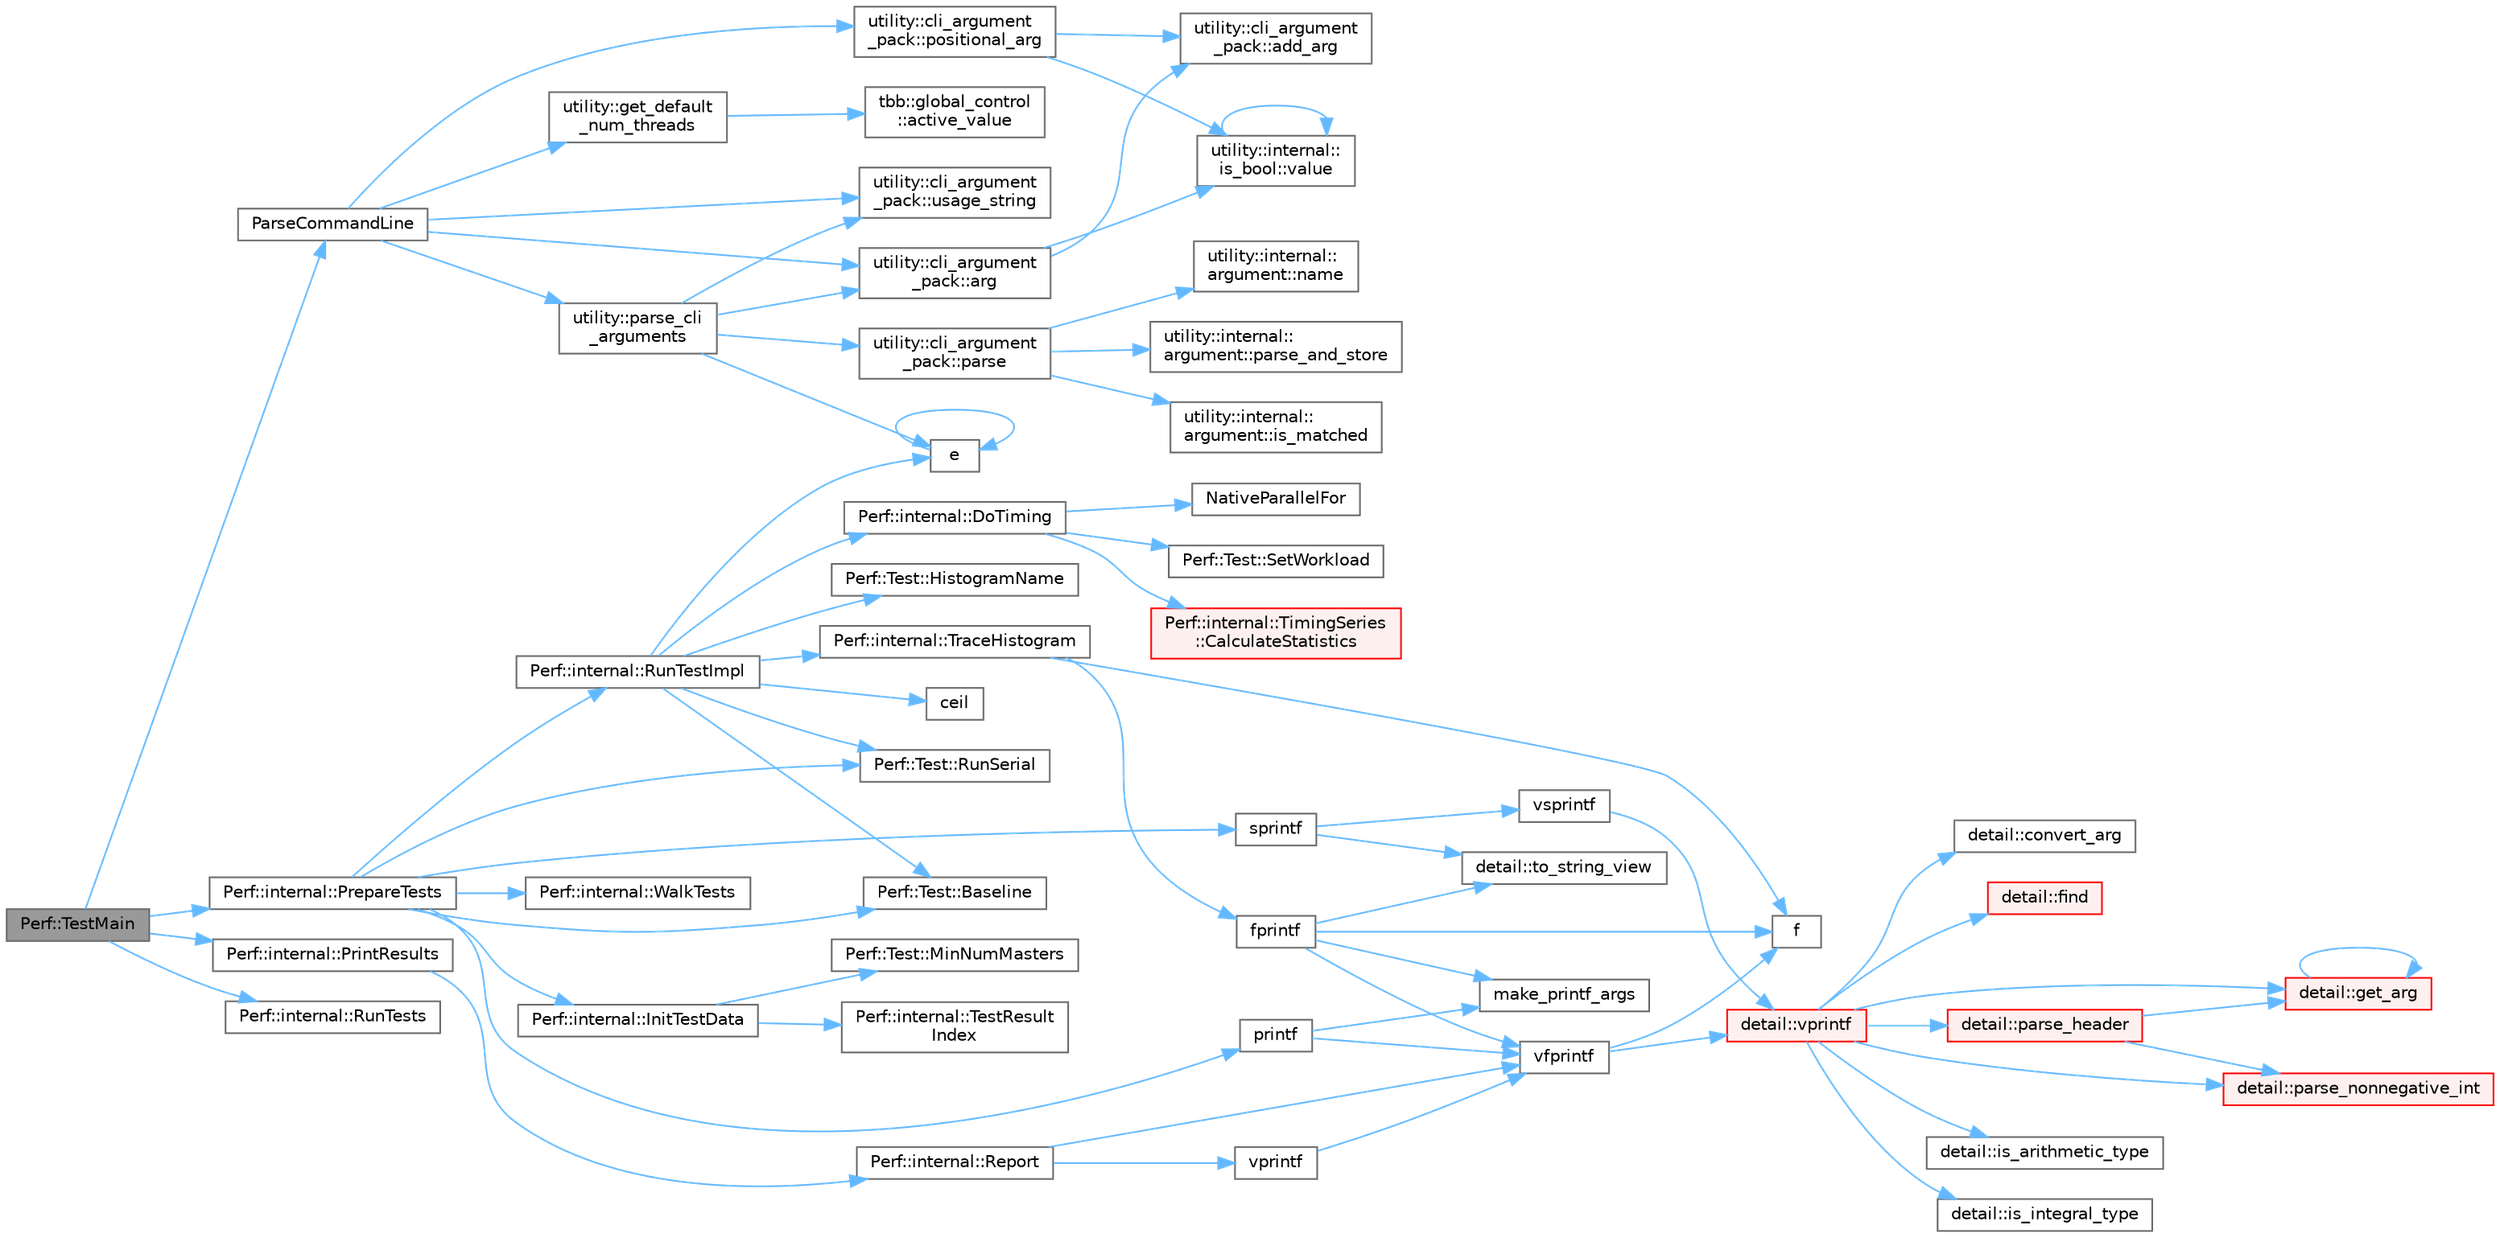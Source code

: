 digraph "Perf::TestMain"
{
 // LATEX_PDF_SIZE
  bgcolor="transparent";
  edge [fontname=Helvetica,fontsize=10,labelfontname=Helvetica,labelfontsize=10];
  node [fontname=Helvetica,fontsize=10,shape=box,height=0.2,width=0.4];
  rankdir="LR";
  Node1 [id="Node000001",label="Perf::TestMain",height=0.2,width=0.4,color="gray40", fillcolor="grey60", style="filled", fontcolor="black",tooltip="Benchmarking session entry point"];
  Node1 -> Node2 [id="edge1_Node000001_Node000002",color="steelblue1",style="solid",tooltip=" "];
  Node2 [id="Node000002",label="ParseCommandLine",height=0.2,width=0.4,color="grey40", fillcolor="white", style="filled",URL="$dining__philosophers_8cpp.html#ae39af6865b87b2551c2043239e9bbe6d",tooltip=" "];
  Node2 -> Node3 [id="edge2_Node000002_Node000003",color="steelblue1",style="solid",tooltip=" "];
  Node3 [id="Node000003",label="utility::cli_argument\l_pack::arg",height=0.2,width=0.4,color="grey40", fillcolor="white", style="filled",URL="$classutility_1_1cli__argument__pack.html#a6fbf22de34c039d07dcc2a93371dccd2",tooltip=" "];
  Node3 -> Node4 [id="edge3_Node000003_Node000004",color="steelblue1",style="solid",tooltip=" "];
  Node4 [id="Node000004",label="utility::cli_argument\l_pack::add_arg",height=0.2,width=0.4,color="grey40", fillcolor="white", style="filled",URL="$classutility_1_1cli__argument__pack.html#ae9d77e671f643cbce799513cbad1b521",tooltip=" "];
  Node3 -> Node5 [id="edge4_Node000003_Node000005",color="steelblue1",style="solid",tooltip=" "];
  Node5 [id="Node000005",label="utility::internal::\lis_bool::value",height=0.2,width=0.4,color="grey40", fillcolor="white", style="filled",URL="$structutility_1_1internal_1_1is__bool.html#a9e899b2b07167e9ac4e6e448db6de089",tooltip=" "];
  Node5 -> Node5 [id="edge5_Node000005_Node000005",color="steelblue1",style="solid",tooltip=" "];
  Node2 -> Node6 [id="edge6_Node000002_Node000006",color="steelblue1",style="solid",tooltip=" "];
  Node6 [id="Node000006",label="utility::get_default\l_num_threads",height=0.2,width=0.4,color="grey40", fillcolor="white", style="filled",URL="$namespaceutility.html#ac45c3f63e4b857b45ea411e6f70ac4e6",tooltip=" "];
  Node6 -> Node7 [id="edge7_Node000006_Node000007",color="steelblue1",style="solid",tooltip=" "];
  Node7 [id="Node000007",label="tbb::global_control\l::active_value",height=0.2,width=0.4,color="grey40", fillcolor="white", style="filled",URL="$classtbb_1_1global__control.html#a8451d931cfc205d896ca2da26fe123ff",tooltip=" "];
  Node2 -> Node8 [id="edge8_Node000002_Node000008",color="steelblue1",style="solid",tooltip=" "];
  Node8 [id="Node000008",label="utility::parse_cli\l_arguments",height=0.2,width=0.4,color="grey40", fillcolor="white", style="filled",URL="$namespaceutility.html#abe6afd617ae93bf41147e2d82c23eb07",tooltip=" "];
  Node8 -> Node3 [id="edge9_Node000008_Node000003",color="steelblue1",style="solid",tooltip=" "];
  Node8 -> Node9 [id="edge10_Node000008_Node000009",color="steelblue1",style="solid",tooltip=" "];
  Node9 [id="Node000009",label="e",height=0.2,width=0.4,color="grey40", fillcolor="white", style="filled",URL="$_cwise__array__power__array_8cpp.html#a9cb86ff854760bf91a154f2724a9101d",tooltip=" "];
  Node9 -> Node9 [id="edge11_Node000009_Node000009",color="steelblue1",style="solid",tooltip=" "];
  Node8 -> Node10 [id="edge12_Node000008_Node000010",color="steelblue1",style="solid",tooltip=" "];
  Node10 [id="Node000010",label="utility::cli_argument\l_pack::parse",height=0.2,width=0.4,color="grey40", fillcolor="white", style="filled",URL="$classutility_1_1cli__argument__pack.html#a2d2ad74e2412fe7a37caebd4344e72c4",tooltip=" "];
  Node10 -> Node11 [id="edge13_Node000010_Node000011",color="steelblue1",style="solid",tooltip=" "];
  Node11 [id="Node000011",label="utility::internal::\largument::is_matched",height=0.2,width=0.4,color="grey40", fillcolor="white", style="filled",URL="$classutility_1_1internal_1_1argument.html#a04d4a0e3ef44468119adf8c9f5d178f7",tooltip=" "];
  Node10 -> Node12 [id="edge14_Node000010_Node000012",color="steelblue1",style="solid",tooltip=" "];
  Node12 [id="Node000012",label="utility::internal::\largument::name",height=0.2,width=0.4,color="grey40", fillcolor="white", style="filled",URL="$classutility_1_1internal_1_1argument.html#af375e897332910e76785a83469e962d9",tooltip=" "];
  Node10 -> Node13 [id="edge15_Node000010_Node000013",color="steelblue1",style="solid",tooltip=" "];
  Node13 [id="Node000013",label="utility::internal::\largument::parse_and_store",height=0.2,width=0.4,color="grey40", fillcolor="white", style="filled",URL="$classutility_1_1internal_1_1argument.html#adb0075ddfc3a518aca921cea60614315",tooltip=" "];
  Node8 -> Node14 [id="edge16_Node000008_Node000014",color="steelblue1",style="solid",tooltip=" "];
  Node14 [id="Node000014",label="utility::cli_argument\l_pack::usage_string",height=0.2,width=0.4,color="grey40", fillcolor="white", style="filled",URL="$classutility_1_1cli__argument__pack.html#ab6094713efb41401d3c1d10a1598fa71",tooltip=" "];
  Node2 -> Node15 [id="edge17_Node000002_Node000015",color="steelblue1",style="solid",tooltip=" "];
  Node15 [id="Node000015",label="utility::cli_argument\l_pack::positional_arg",height=0.2,width=0.4,color="grey40", fillcolor="white", style="filled",URL="$classutility_1_1cli__argument__pack.html#ace1d0f3dbc3ea657a3b202615998e060",tooltip=" "];
  Node15 -> Node4 [id="edge18_Node000015_Node000004",color="steelblue1",style="solid",tooltip=" "];
  Node15 -> Node5 [id="edge19_Node000015_Node000005",color="steelblue1",style="solid",tooltip=" "];
  Node2 -> Node14 [id="edge20_Node000002_Node000014",color="steelblue1",style="solid",tooltip=" "];
  Node1 -> Node16 [id="edge21_Node000001_Node000016",color="steelblue1",style="solid",tooltip=" "];
  Node16 [id="Node000016",label="Perf::internal::PrepareTests",height=0.2,width=0.4,color="grey40", fillcolor="white", style="filled",URL="$namespace_perf_1_1internal.html#a1e19efa6ab5692fe6d502e04f7c3ae16",tooltip=" "];
  Node16 -> Node17 [id="edge22_Node000016_Node000017",color="steelblue1",style="solid",tooltip=" "];
  Node17 [id="Node000017",label="Perf::Test::Baseline",height=0.2,width=0.4,color="grey40", fillcolor="white", style="filled",URL="$class_perf_1_1_test.html#ac3d76a83270f92de9e7e0349d6765f51",tooltip="Functionality, the cost of which has to be factored out from timing results"];
  Node16 -> Node18 [id="edge23_Node000016_Node000018",color="steelblue1",style="solid",tooltip=" "];
  Node18 [id="Node000018",label="Perf::internal::InitTestData",height=0.2,width=0.4,color="grey40", fillcolor="white", style="filled",URL="$namespace_perf_1_1internal.html#a34783781e322333b037dde53e18ab211",tooltip=" "];
  Node18 -> Node19 [id="edge24_Node000018_Node000019",color="steelblue1",style="solid",tooltip=" "];
  Node19 [id="Node000019",label="Perf::Test::MinNumMasters",height=0.2,width=0.4,color="grey40", fillcolor="white", style="filled",URL="$class_perf_1_1_test.html#ac56059ea14218db626951886e7f7f6db",tooltip="Returns minimal number of master threads"];
  Node18 -> Node20 [id="edge25_Node000018_Node000020",color="steelblue1",style="solid",tooltip=" "];
  Node20 [id="Node000020",label="Perf::internal::TestResult\lIndex",height=0.2,width=0.4,color="grey40", fillcolor="white", style="filled",URL="$namespace_perf_1_1internal.html#a61d22a3695b59076975e3b4b957c02fc",tooltip=" "];
  Node16 -> Node21 [id="edge26_Node000016_Node000021",color="steelblue1",style="solid",tooltip=" "];
  Node21 [id="Node000021",label="printf",height=0.2,width=0.4,color="grey40", fillcolor="white", style="filled",URL="$printf_8h.html#aee3ed3a831f25f07e7be3919fff2203a",tooltip=" "];
  Node21 -> Node22 [id="edge27_Node000021_Node000022",color="steelblue1",style="solid",tooltip=" "];
  Node22 [id="Node000022",label="make_printf_args",height=0.2,width=0.4,color="grey40", fillcolor="white", style="filled",URL="$printf_8h.html#a27dcc0efcda04388971dbea3c875f122",tooltip=" "];
  Node21 -> Node23 [id="edge28_Node000021_Node000023",color="steelblue1",style="solid",tooltip=" "];
  Node23 [id="Node000023",label="vfprintf",height=0.2,width=0.4,color="grey40", fillcolor="white", style="filled",URL="$printf_8h.html#abb30aad964fc771fb52cf3ad88649df2",tooltip=" "];
  Node23 -> Node24 [id="edge29_Node000023_Node000024",color="steelblue1",style="solid",tooltip=" "];
  Node24 [id="Node000024",label="f",height=0.2,width=0.4,color="grey40", fillcolor="white", style="filled",URL="$cxx11__tensor__map_8cpp.html#a7f507fea02198f6cb81c86640c7b1a4e",tooltip=" "];
  Node23 -> Node25 [id="edge30_Node000023_Node000025",color="steelblue1",style="solid",tooltip=" "];
  Node25 [id="Node000025",label="detail::vprintf",height=0.2,width=0.4,color="red", fillcolor="#FFF0F0", style="filled",URL="$namespacedetail.html#a1c8c2218e4c822aa8f743fb9c573717f",tooltip=" "];
  Node25 -> Node26 [id="edge31_Node000025_Node000026",color="steelblue1",style="solid",tooltip=" "];
  Node26 [id="Node000026",label="detail::convert_arg",height=0.2,width=0.4,color="grey40", fillcolor="white", style="filled",URL="$namespacedetail.html#a03c11572c9a664266d6925f327dec7f3",tooltip=" "];
  Node25 -> Node27 [id="edge32_Node000025_Node000027",color="steelblue1",style="solid",tooltip=" "];
  Node27 [id="Node000027",label="detail::find",height=0.2,width=0.4,color="red", fillcolor="#FFF0F0", style="filled",URL="$namespacedetail.html#a6b71952fab3dc32f3edb2c3e9811d8d9",tooltip=" "];
  Node25 -> Node29 [id="edge33_Node000025_Node000029",color="steelblue1",style="solid",tooltip=" "];
  Node29 [id="Node000029",label="detail::get_arg",height=0.2,width=0.4,color="red", fillcolor="#FFF0F0", style="filled",URL="$namespacedetail.html#a342ef250e45bd09b2ef666b6fae1c355",tooltip=" "];
  Node29 -> Node29 [id="edge34_Node000029_Node000029",color="steelblue1",style="solid",tooltip=" "];
  Node25 -> Node31 [id="edge35_Node000025_Node000031",color="steelblue1",style="solid",tooltip=" "];
  Node31 [id="Node000031",label="detail::is_arithmetic_type",height=0.2,width=0.4,color="grey40", fillcolor="white", style="filled",URL="$namespacedetail.html#a802c50a56a3495fdab6020b375ba1389",tooltip=" "];
  Node25 -> Node32 [id="edge36_Node000025_Node000032",color="steelblue1",style="solid",tooltip=" "];
  Node32 [id="Node000032",label="detail::is_integral_type",height=0.2,width=0.4,color="grey40", fillcolor="white", style="filled",URL="$namespacedetail.html#a2a60f8d1bee41b803f43fc42b707b5d1",tooltip=" "];
  Node25 -> Node33 [id="edge37_Node000025_Node000033",color="steelblue1",style="solid",tooltip=" "];
  Node33 [id="Node000033",label="detail::parse_header",height=0.2,width=0.4,color="red", fillcolor="#FFF0F0", style="filled",URL="$namespacedetail.html#afc9d93e58b8edb8077f8bc8eee7f4035",tooltip=" "];
  Node33 -> Node29 [id="edge38_Node000033_Node000029",color="steelblue1",style="solid",tooltip=" "];
  Node33 -> Node42 [id="edge39_Node000033_Node000042",color="steelblue1",style="solid",tooltip=" "];
  Node42 [id="Node000042",label="detail::parse_nonnegative_int",height=0.2,width=0.4,color="red", fillcolor="#FFF0F0", style="filled",URL="$namespacedetail.html#a338caba782225e115a9902d4d0835f5f",tooltip=" "];
  Node25 -> Node42 [id="edge40_Node000025_Node000042",color="steelblue1",style="solid",tooltip=" "];
  Node16 -> Node52 [id="edge41_Node000016_Node000052",color="steelblue1",style="solid",tooltip=" "];
  Node52 [id="Node000052",label="Perf::Test::RunSerial",height=0.2,width=0.4,color="grey40", fillcolor="white", style="filled",URL="$class_perf_1_1_test.html#aa36442055c9cd1267cbdf8a0bf431239",tooltip="Executes serial workload equivalent to the one processed by Run()"];
  Node16 -> Node53 [id="edge42_Node000016_Node000053",color="steelblue1",style="solid",tooltip=" "];
  Node53 [id="Node000053",label="Perf::internal::RunTestImpl",height=0.2,width=0.4,color="grey40", fillcolor="white", style="filled",URL="$namespace_perf_1_1internal.html#ae7c1ecb18c89e9517524a67ec7835e07",tooltip="Runs the test function, does statistical processing, and, if title is nonzero, prints results."];
  Node53 -> Node17 [id="edge43_Node000053_Node000017",color="steelblue1",style="solid",tooltip=" "];
  Node53 -> Node54 [id="edge44_Node000053_Node000054",color="steelblue1",style="solid",tooltip=" "];
  Node54 [id="Node000054",label="ceil",height=0.2,width=0.4,color="grey40", fillcolor="white", style="filled",URL="$_array_cwise_unary_ops_8h.html#a63043b6807e8e10fb1adf4667e3664d2",tooltip=" "];
  Node53 -> Node55 [id="edge45_Node000053_Node000055",color="steelblue1",style="solid",tooltip=" "];
  Node55 [id="Node000055",label="Perf::internal::DoTiming",height=0.2,width=0.4,color="grey40", fillcolor="white", style="filled",URL="$namespace_perf_1_1internal.html#ae16df010e69e29fb3768dcbf1a59efd1",tooltip=" "];
  Node55 -> Node56 [id="edge46_Node000055_Node000056",color="steelblue1",style="solid",tooltip=" "];
  Node56 [id="Node000056",label="Perf::internal::TimingSeries\l::CalculateStatistics",height=0.2,width=0.4,color="red", fillcolor="#FFF0F0", style="filled",URL="$struct_perf_1_1internal_1_1_timing_series.html#aeb8ba9bd12c6b8c3c5426cffdf6caec3",tooltip=" "];
  Node55 -> Node60 [id="edge47_Node000055_Node000060",color="steelblue1",style="solid",tooltip=" "];
  Node60 [id="Node000060",label="NativeParallelFor",height=0.2,width=0.4,color="grey40", fillcolor="white", style="filled",URL="$harness_8h.html#ad5b2c9cf4e169014b7919debb3c91d45",tooltip="Execute body(i) in parallel for i in the interval [0,n)."];
  Node55 -> Node61 [id="edge48_Node000055_Node000061",color="steelblue1",style="solid",tooltip=" "];
  Node61 [id="Node000061",label="Perf::Test::SetWorkload",height=0.2,width=0.4,color="grey40", fillcolor="white", style="filled",URL="$class_perf_1_1_test.html#a49e2b75f552355cea43b841bba1237b3",tooltip="Set workload info for the subsequent calls to Run() and RunSerial()"];
  Node53 -> Node9 [id="edge49_Node000053_Node000009",color="steelblue1",style="solid",tooltip=" "];
  Node53 -> Node62 [id="edge50_Node000053_Node000062",color="steelblue1",style="solid",tooltip=" "];
  Node62 [id="Node000062",label="Perf::Test::HistogramName",height=0.2,width=0.4,color="grey40", fillcolor="white", style="filled",URL="$class_perf_1_1_test.html#ad35efcf786542fa445954e196ded268b",tooltip="Specifies if the histogram of individual run times in a series"];
  Node53 -> Node52 [id="edge51_Node000053_Node000052",color="steelblue1",style="solid",tooltip=" "];
  Node53 -> Node63 [id="edge52_Node000053_Node000063",color="steelblue1",style="solid",tooltip=" "];
  Node63 [id="Node000063",label="Perf::internal::TraceHistogram",height=0.2,width=0.4,color="grey40", fillcolor="white", style="filled",URL="$namespace_perf_1_1internal.html#a9bb517594b9b4e30996ad1ba5d0107e6",tooltip=" "];
  Node63 -> Node24 [id="edge53_Node000063_Node000024",color="steelblue1",style="solid",tooltip=" "];
  Node63 -> Node64 [id="edge54_Node000063_Node000064",color="steelblue1",style="solid",tooltip=" "];
  Node64 [id="Node000064",label="fprintf",height=0.2,width=0.4,color="grey40", fillcolor="white", style="filled",URL="$printf_8h.html#a9f315126362cae9675de1642105e631e",tooltip=" "];
  Node64 -> Node24 [id="edge55_Node000064_Node000024",color="steelblue1",style="solid",tooltip=" "];
  Node64 -> Node22 [id="edge56_Node000064_Node000022",color="steelblue1",style="solid",tooltip=" "];
  Node64 -> Node65 [id="edge57_Node000064_Node000065",color="steelblue1",style="solid",tooltip=" "];
  Node65 [id="Node000065",label="detail::to_string_view",height=0.2,width=0.4,color="grey40", fillcolor="white", style="filled",URL="$namespacedetail.html#abeae79fa3e1eded2d8fbd56cc9f0960e",tooltip=" "];
  Node64 -> Node23 [id="edge58_Node000064_Node000023",color="steelblue1",style="solid",tooltip=" "];
  Node16 -> Node66 [id="edge59_Node000016_Node000066",color="steelblue1",style="solid",tooltip=" "];
  Node66 [id="Node000066",label="sprintf",height=0.2,width=0.4,color="grey40", fillcolor="white", style="filled",URL="$printf_8h.html#aa7d2e7e454d3fe606a71504a119dc894",tooltip=" "];
  Node66 -> Node65 [id="edge60_Node000066_Node000065",color="steelblue1",style="solid",tooltip=" "];
  Node66 -> Node67 [id="edge61_Node000066_Node000067",color="steelblue1",style="solid",tooltip=" "];
  Node67 [id="Node000067",label="vsprintf",height=0.2,width=0.4,color="grey40", fillcolor="white", style="filled",URL="$printf_8h.html#a5e1075a6c1fce5050424f97a2fac648f",tooltip=" "];
  Node67 -> Node25 [id="edge62_Node000067_Node000025",color="steelblue1",style="solid",tooltip=" "];
  Node16 -> Node68 [id="edge63_Node000016_Node000068",color="steelblue1",style="solid",tooltip=" "];
  Node68 [id="Node000068",label="Perf::internal::WalkTests",height=0.2,width=0.4,color="grey40", fillcolor="white", style="filled",URL="$namespace_perf_1_1internal.html#ac28eff4c55d369d66ccf8e79c54c9a39",tooltip=" "];
  Node1 -> Node69 [id="edge64_Node000001_Node000069",color="steelblue1",style="solid",tooltip=" "];
  Node69 [id="Node000069",label="Perf::internal::PrintResults",height=0.2,width=0.4,color="grey40", fillcolor="white", style="filled",URL="$namespace_perf_1_1internal.html#a31f2f0a14d08d08ab9930ba2880b717f",tooltip=" "];
  Node69 -> Node70 [id="edge65_Node000069_Node000070",color="steelblue1",style="solid",tooltip=" "];
  Node70 [id="Node000070",label="Perf::internal::Report",height=0.2,width=0.4,color="grey40", fillcolor="white", style="filled",URL="$namespace_perf_1_1internal.html#a332b320b1898de35a870633aaa33da14",tooltip=" "];
  Node70 -> Node23 [id="edge66_Node000070_Node000023",color="steelblue1",style="solid",tooltip=" "];
  Node70 -> Node71 [id="edge67_Node000070_Node000071",color="steelblue1",style="solid",tooltip=" "];
  Node71 [id="Node000071",label="vprintf",height=0.2,width=0.4,color="grey40", fillcolor="white", style="filled",URL="$printf_8h.html#aceaebb06ffb71c939ea2b9951cab4b1a",tooltip=" "];
  Node71 -> Node23 [id="edge68_Node000071_Node000023",color="steelblue1",style="solid",tooltip=" "];
  Node1 -> Node72 [id="edge69_Node000001_Node000072",color="steelblue1",style="solid",tooltip=" "];
  Node72 [id="Node000072",label="Perf::internal::RunTests",height=0.2,width=0.4,color="grey40", fillcolor="white", style="filled",URL="$namespace_perf_1_1internal.html#a9524d7f602241cc30702a10d48d12c8a",tooltip=" "];
}
